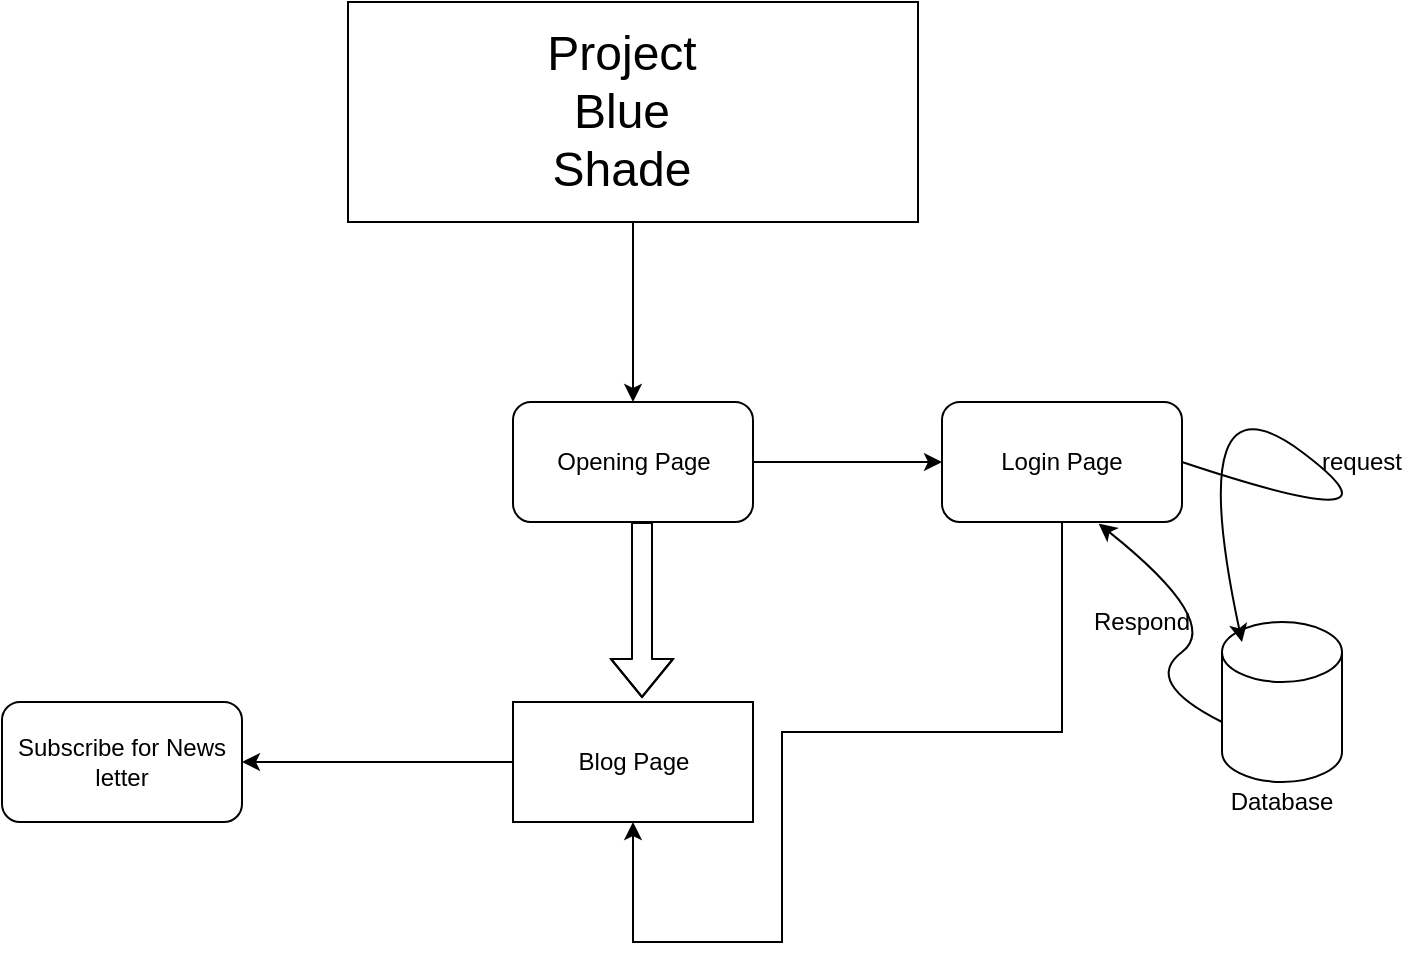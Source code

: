 <mxfile version="14.6.13" type="device"><diagram id="dkkMfe0DZMhf-IL-yfz4" name="Page-1"><mxGraphModel dx="1065" dy="506" grid="1" gridSize="10" guides="1" tooltips="1" connect="1" arrows="1" fold="1" page="1" pageScale="1" pageWidth="850" pageHeight="1100" math="0" shadow="0"><root><mxCell id="0"/><mxCell id="1" parent="0"/><mxCell id="LcfPXmE15mZT9G9-8AYM-7" value="" style="edgeStyle=orthogonalEdgeStyle;rounded=0;orthogonalLoop=1;jettySize=auto;html=1;" edge="1" parent="1" source="LcfPXmE15mZT9G9-8AYM-1" target="LcfPXmE15mZT9G9-8AYM-5"><mxGeometry relative="1" as="geometry"/></mxCell><mxCell id="LcfPXmE15mZT9G9-8AYM-1" value="" style="rounded=0;whiteSpace=wrap;html=1;" vertex="1" parent="1"><mxGeometry x="283" y="80" width="285" height="110" as="geometry"/></mxCell><mxCell id="LcfPXmE15mZT9G9-8AYM-2" value="&lt;span style=&quot;font-size: 24px&quot;&gt;Project Blue Shade&lt;/span&gt;" style="text;html=1;strokeColor=none;fillColor=none;align=center;verticalAlign=middle;whiteSpace=wrap;rounded=0;" vertex="1" parent="1"><mxGeometry x="400" y="125" width="40" height="20" as="geometry"/></mxCell><mxCell id="LcfPXmE15mZT9G9-8AYM-19" style="edgeStyle=orthogonalEdgeStyle;rounded=0;orthogonalLoop=1;jettySize=auto;html=1;entryX=1;entryY=0.5;entryDx=0;entryDy=0;" edge="1" parent="1" source="LcfPXmE15mZT9G9-8AYM-3" target="LcfPXmE15mZT9G9-8AYM-17"><mxGeometry relative="1" as="geometry"/></mxCell><mxCell id="LcfPXmE15mZT9G9-8AYM-3" value="Blog Page" style="rounded=0;whiteSpace=wrap;html=1;" vertex="1" parent="1"><mxGeometry x="365.5" y="430" width="120" height="60" as="geometry"/></mxCell><mxCell id="LcfPXmE15mZT9G9-8AYM-18" style="edgeStyle=orthogonalEdgeStyle;rounded=0;orthogonalLoop=1;jettySize=auto;html=1;entryX=0.5;entryY=1;entryDx=0;entryDy=0;" edge="1" parent="1" source="LcfPXmE15mZT9G9-8AYM-4" target="LcfPXmE15mZT9G9-8AYM-3"><mxGeometry relative="1" as="geometry"><mxPoint x="590" y="550" as="targetPoint"/><Array as="points"><mxPoint x="640" y="445"/><mxPoint x="500" y="445"/><mxPoint x="500" y="550"/><mxPoint x="426" y="550"/></Array></mxGeometry></mxCell><mxCell id="LcfPXmE15mZT9G9-8AYM-4" value="Login Page" style="rounded=1;whiteSpace=wrap;html=1;" vertex="1" parent="1"><mxGeometry x="580" y="280" width="120" height="60" as="geometry"/></mxCell><mxCell id="LcfPXmE15mZT9G9-8AYM-8" value="" style="edgeStyle=orthogonalEdgeStyle;rounded=0;orthogonalLoop=1;jettySize=auto;html=1;" edge="1" parent="1" source="LcfPXmE15mZT9G9-8AYM-5" target="LcfPXmE15mZT9G9-8AYM-4"><mxGeometry relative="1" as="geometry"/></mxCell><mxCell id="LcfPXmE15mZT9G9-8AYM-5" value="Opening Page" style="rounded=1;whiteSpace=wrap;html=1;" vertex="1" parent="1"><mxGeometry x="365.5" y="280" width="120" height="60" as="geometry"/></mxCell><mxCell id="LcfPXmE15mZT9G9-8AYM-9" value="" style="shape=flexArrow;endArrow=classic;html=1;" edge="1" parent="1"><mxGeometry width="50" height="50" relative="1" as="geometry"><mxPoint x="430" y="340" as="sourcePoint"/><mxPoint x="430" y="428" as="targetPoint"/><Array as="points"><mxPoint x="430" y="358"/><mxPoint x="430" y="388"/></Array></mxGeometry></mxCell><mxCell id="LcfPXmE15mZT9G9-8AYM-10" value="" style="shape=cylinder3;whiteSpace=wrap;html=1;boundedLbl=1;backgroundOutline=1;size=15;" vertex="1" parent="1"><mxGeometry x="720" y="390" width="60" height="80" as="geometry"/></mxCell><mxCell id="LcfPXmE15mZT9G9-8AYM-11" value="Database&lt;br&gt;" style="text;html=1;strokeColor=none;fillColor=none;align=center;verticalAlign=middle;whiteSpace=wrap;rounded=0;" vertex="1" parent="1"><mxGeometry x="730" y="470" width="40" height="20" as="geometry"/></mxCell><mxCell id="LcfPXmE15mZT9G9-8AYM-13" value="" style="curved=1;endArrow=classic;html=1;" edge="1" parent="1"><mxGeometry width="50" height="50" relative="1" as="geometry"><mxPoint x="700" y="310" as="sourcePoint"/><mxPoint x="730" y="400" as="targetPoint"/><Array as="points"><mxPoint x="820" y="350"/><mxPoint x="700" y="260"/></Array></mxGeometry></mxCell><mxCell id="LcfPXmE15mZT9G9-8AYM-14" value="" style="curved=1;endArrow=classic;html=1;entryX=0.653;entryY=1.014;entryDx=0;entryDy=0;entryPerimeter=0;" edge="1" parent="1" target="LcfPXmE15mZT9G9-8AYM-4"><mxGeometry width="50" height="50" relative="1" as="geometry"><mxPoint x="720" y="440" as="sourcePoint"/><mxPoint x="770" y="390" as="targetPoint"/><Array as="points"><mxPoint x="680" y="420"/><mxPoint x="720" y="390"/></Array></mxGeometry></mxCell><mxCell id="LcfPXmE15mZT9G9-8AYM-15" value="request" style="text;html=1;strokeColor=none;fillColor=none;align=center;verticalAlign=middle;whiteSpace=wrap;rounded=0;" vertex="1" parent="1"><mxGeometry x="770" y="300" width="40" height="20" as="geometry"/></mxCell><mxCell id="LcfPXmE15mZT9G9-8AYM-16" value="Respond&lt;br&gt;" style="text;html=1;strokeColor=none;fillColor=none;align=center;verticalAlign=middle;whiteSpace=wrap;rounded=0;" vertex="1" parent="1"><mxGeometry x="660" y="380" width="40" height="20" as="geometry"/></mxCell><mxCell id="LcfPXmE15mZT9G9-8AYM-17" value="Subscribe for News letter" style="rounded=1;whiteSpace=wrap;html=1;" vertex="1" parent="1"><mxGeometry x="110" y="430" width="120" height="60" as="geometry"/></mxCell></root></mxGraphModel></diagram></mxfile>